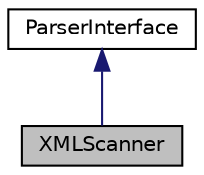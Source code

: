 digraph "XMLScanner"
{
 // INTERACTIVE_SVG=YES
  edge [fontname="Helvetica",fontsize="10",labelfontname="Helvetica",labelfontsize="10"];
  node [fontname="Helvetica",fontsize="10",shape=record];
  Node0 [label="XMLScanner",height=0.2,width=0.4,color="black", fillcolor="grey75", style="filled", fontcolor="black"];
  Node1 -> Node0 [dir="back",color="midnightblue",fontsize="10",style="solid",fontname="Helvetica"];
  Node1 [label="ParserInterface",height=0.2,width=0.4,color="black", fillcolor="white", style="filled",URL="$d5/d84/class_parser_interface.html",tooltip="Abstract interface for programming language parsers. "];
}
